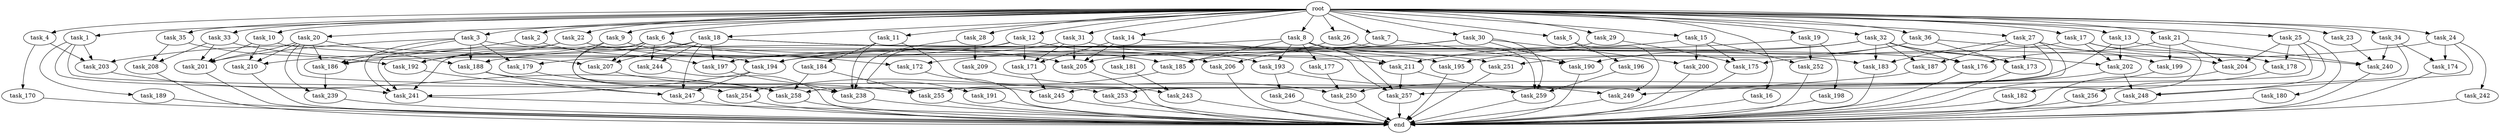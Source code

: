digraph G {
  root [size="0.000000"];
  task_1 [size="102.400000"];
  task_2 [size="102.400000"];
  task_3 [size="102.400000"];
  task_4 [size="102.400000"];
  task_5 [size="102.400000"];
  task_6 [size="102.400000"];
  task_7 [size="102.400000"];
  task_8 [size="102.400000"];
  task_9 [size="102.400000"];
  task_10 [size="102.400000"];
  task_11 [size="102.400000"];
  task_12 [size="102.400000"];
  task_13 [size="102.400000"];
  task_14 [size="102.400000"];
  task_15 [size="102.400000"];
  task_16 [size="102.400000"];
  task_17 [size="102.400000"];
  task_18 [size="102.400000"];
  task_19 [size="102.400000"];
  task_20 [size="102.400000"];
  task_21 [size="102.400000"];
  task_22 [size="102.400000"];
  task_23 [size="102.400000"];
  task_24 [size="102.400000"];
  task_25 [size="102.400000"];
  task_26 [size="102.400000"];
  task_27 [size="102.400000"];
  task_28 [size="102.400000"];
  task_29 [size="102.400000"];
  task_30 [size="102.400000"];
  task_31 [size="102.400000"];
  task_32 [size="102.400000"];
  task_33 [size="102.400000"];
  task_34 [size="102.400000"];
  task_35 [size="102.400000"];
  task_36 [size="102.400000"];
  task_170 [size="85899345920.000000"];
  task_171 [size="86758339379.200012"];
  task_172 [size="63565515980.800003"];
  task_173 [size="164926744166.400024"];
  task_174 [size="83322365542.400009"];
  task_175 [size="146028888064.000000"];
  task_176 [size="138297946931.200012"];
  task_177 [size="7730941132.800000"];
  task_178 [size="99643241267.200012"];
  task_179 [size="100502234726.400009"];
  task_180 [size="13743895347.200001"];
  task_181 [size="13743895347.200001"];
  task_182 [size="85899345920.000000"];
  task_183 [size="117682103910.400009"];
  task_184 [size="30923764531.200001"];
  task_185 [size="124554051584.000000"];
  task_186 [size="146028888064.000000"];
  task_187 [size="109951162777.600006"];
  task_188 [size="121977071206.400009"];
  task_189 [size="13743895347.200001"];
  task_190 [size="118541097369.600006"];
  task_191 [size="69578470195.199997"];
  task_192 [size="127990025420.800003"];
  task_193 [size="11166914969.600000"];
  task_194 [size="79886391705.600006"];
  task_195 [size="76450417868.800003"];
  task_196 [size="54975581388.800003"];
  task_197 [size="79886391705.600006"];
  task_198 [size="30923764531.200001"];
  task_199 [size="68719476736.000000"];
  task_200 [size="42949672960.000000"];
  task_201 [size="212171384422.400024"];
  task_202 [size="144310901145.600006"];
  task_203 [size="121118077747.200012"];
  task_204 [size="82463372083.200012"];
  task_205 [size="114246130073.600006"];
  task_206 [size="111669149696.000000"];
  task_207 [size="105656195481.600006"];
  task_208 [size="73014444032.000000"];
  task_209 [size="69578470195.199997"];
  task_210 [size="146887881523.200012"];
  task_211 [size="80745385164.800003"];
  task_238 [size="163208757248.000000"];
  task_239 [size="73014444032.000000"];
  task_240 [size="34359738368.000000"];
  task_241 [size="159772783411.200012"];
  task_242 [size="69578470195.199997"];
  task_243 [size="85899345920.000000"];
  task_244 [size="63565515980.800003"];
  task_245 [size="194132521779.200012"];
  task_246 [size="30923764531.200001"];
  task_247 [size="59270548684.800003"];
  task_248 [size="169221711462.400024"];
  task_249 [size="127990025420.800003"];
  task_250 [size="138297946931.200012"];
  task_251 [size="76450417868.800003"];
  task_252 [size="52398601011.200005"];
  task_253 [size="58411555225.600006"];
  task_254 [size="17179869184.000000"];
  task_255 [size="100502234726.400009"];
  task_256 [size="30923764531.200001"];
  task_257 [size="42949672960.000000"];
  task_258 [size="211312390963.200012"];
  task_259 [size="102220221644.800003"];
  end [size="0.000000"];

  root -> task_1 [size="1.000000"];
  root -> task_2 [size="1.000000"];
  root -> task_3 [size="1.000000"];
  root -> task_4 [size="1.000000"];
  root -> task_5 [size="1.000000"];
  root -> task_6 [size="1.000000"];
  root -> task_7 [size="1.000000"];
  root -> task_8 [size="1.000000"];
  root -> task_9 [size="1.000000"];
  root -> task_10 [size="1.000000"];
  root -> task_11 [size="1.000000"];
  root -> task_12 [size="1.000000"];
  root -> task_13 [size="1.000000"];
  root -> task_14 [size="1.000000"];
  root -> task_15 [size="1.000000"];
  root -> task_16 [size="1.000000"];
  root -> task_17 [size="1.000000"];
  root -> task_18 [size="1.000000"];
  root -> task_19 [size="1.000000"];
  root -> task_20 [size="1.000000"];
  root -> task_21 [size="1.000000"];
  root -> task_22 [size="1.000000"];
  root -> task_23 [size="1.000000"];
  root -> task_24 [size="1.000000"];
  root -> task_25 [size="1.000000"];
  root -> task_26 [size="1.000000"];
  root -> task_27 [size="1.000000"];
  root -> task_28 [size="1.000000"];
  root -> task_29 [size="1.000000"];
  root -> task_30 [size="1.000000"];
  root -> task_31 [size="1.000000"];
  root -> task_32 [size="1.000000"];
  root -> task_33 [size="1.000000"];
  root -> task_34 [size="1.000000"];
  root -> task_35 [size="1.000000"];
  root -> task_36 [size="1.000000"];
  task_1 -> task_189 [size="134217728.000000"];
  task_1 -> task_203 [size="134217728.000000"];
  task_1 -> task_241 [size="134217728.000000"];
  task_1 -> task_254 [size="134217728.000000"];
  task_2 -> task_186 [size="33554432.000000"];
  task_2 -> task_197 [size="33554432.000000"];
  task_3 -> task_179 [size="301989888.000000"];
  task_3 -> task_185 [size="301989888.000000"];
  task_3 -> task_186 [size="301989888.000000"];
  task_3 -> task_188 [size="301989888.000000"];
  task_3 -> task_201 [size="301989888.000000"];
  task_3 -> task_241 [size="301989888.000000"];
  task_4 -> task_170 [size="838860800.000000"];
  task_4 -> task_203 [size="838860800.000000"];
  task_5 -> task_196 [size="536870912.000000"];
  task_5 -> task_249 [size="536870912.000000"];
  task_6 -> task_172 [size="411041792.000000"];
  task_6 -> task_207 [size="411041792.000000"];
  task_6 -> task_211 [size="411041792.000000"];
  task_6 -> task_241 [size="411041792.000000"];
  task_6 -> task_244 [size="411041792.000000"];
  task_6 -> task_258 [size="411041792.000000"];
  task_7 -> task_186 [size="411041792.000000"];
  task_7 -> task_190 [size="411041792.000000"];
  task_8 -> task_177 [size="75497472.000000"];
  task_8 -> task_183 [size="75497472.000000"];
  task_8 -> task_185 [size="75497472.000000"];
  task_8 -> task_193 [size="75497472.000000"];
  task_8 -> task_210 [size="75497472.000000"];
  task_8 -> task_211 [size="75497472.000000"];
  task_8 -> task_257 [size="75497472.000000"];
  task_9 -> task_192 [size="536870912.000000"];
  task_9 -> task_194 [size="536870912.000000"];
  task_9 -> task_238 [size="536870912.000000"];
  task_10 -> task_176 [size="679477248.000000"];
  task_10 -> task_201 [size="679477248.000000"];
  task_10 -> task_210 [size="679477248.000000"];
  task_11 -> task_184 [size="301989888.000000"];
  task_11 -> task_238 [size="301989888.000000"];
  task_11 -> task_243 [size="301989888.000000"];
  task_12 -> task_171 [size="679477248.000000"];
  task_12 -> task_179 [size="679477248.000000"];
  task_12 -> task_191 [size="679477248.000000"];
  task_12 -> task_206 [size="679477248.000000"];
  task_13 -> task_202 [size="33554432.000000"];
  task_13 -> task_240 [size="33554432.000000"];
  task_13 -> task_255 [size="33554432.000000"];
  task_14 -> task_171 [size="134217728.000000"];
  task_14 -> task_181 [size="134217728.000000"];
  task_14 -> task_205 [size="134217728.000000"];
  task_14 -> task_257 [size="134217728.000000"];
  task_15 -> task_175 [size="209715200.000000"];
  task_15 -> task_194 [size="209715200.000000"];
  task_15 -> task_200 [size="209715200.000000"];
  task_15 -> task_252 [size="209715200.000000"];
  task_16 -> end [size="1.000000"];
  task_17 -> task_178 [size="838860800.000000"];
  task_17 -> task_182 [size="838860800.000000"];
  task_17 -> task_185 [size="838860800.000000"];
  task_17 -> task_202 [size="838860800.000000"];
  task_18 -> task_195 [size="209715200.000000"];
  task_18 -> task_197 [size="209715200.000000"];
  task_18 -> task_203 [size="209715200.000000"];
  task_18 -> task_207 [size="209715200.000000"];
  task_18 -> task_244 [size="209715200.000000"];
  task_18 -> task_247 [size="209715200.000000"];
  task_18 -> task_251 [size="209715200.000000"];
  task_19 -> task_198 [size="301989888.000000"];
  task_19 -> task_211 [size="301989888.000000"];
  task_19 -> task_252 [size="301989888.000000"];
  task_20 -> task_186 [size="679477248.000000"];
  task_20 -> task_188 [size="679477248.000000"];
  task_20 -> task_201 [size="679477248.000000"];
  task_20 -> task_210 [size="679477248.000000"];
  task_20 -> task_239 [size="679477248.000000"];
  task_20 -> task_245 [size="679477248.000000"];
  task_21 -> task_176 [size="134217728.000000"];
  task_21 -> task_199 [size="134217728.000000"];
  task_21 -> task_204 [size="134217728.000000"];
  task_21 -> task_240 [size="134217728.000000"];
  task_22 -> task_192 [size="411041792.000000"];
  task_22 -> task_205 [size="411041792.000000"];
  task_22 -> task_241 [size="411041792.000000"];
  task_23 -> task_240 [size="33554432.000000"];
  task_24 -> task_174 [size="679477248.000000"];
  task_24 -> task_175 [size="679477248.000000"];
  task_24 -> task_242 [size="679477248.000000"];
  task_24 -> task_248 [size="679477248.000000"];
  task_25 -> task_178 [size="134217728.000000"];
  task_25 -> task_180 [size="134217728.000000"];
  task_25 -> task_204 [size="134217728.000000"];
  task_25 -> task_248 [size="134217728.000000"];
  task_25 -> task_258 [size="134217728.000000"];
  task_26 -> task_206 [size="411041792.000000"];
  task_26 -> task_259 [size="411041792.000000"];
  task_27 -> task_173 [size="536870912.000000"];
  task_27 -> task_183 [size="536870912.000000"];
  task_27 -> task_187 [size="536870912.000000"];
  task_27 -> task_199 [size="536870912.000000"];
  task_27 -> task_245 [size="536870912.000000"];
  task_27 -> task_253 [size="536870912.000000"];
  task_28 -> task_209 [size="679477248.000000"];
  task_28 -> task_238 [size="679477248.000000"];
  task_29 -> task_175 [size="536870912.000000"];
  task_29 -> task_197 [size="536870912.000000"];
  task_30 -> task_172 [size="209715200.000000"];
  task_30 -> task_188 [size="209715200.000000"];
  task_30 -> task_190 [size="209715200.000000"];
  task_30 -> task_200 [size="209715200.000000"];
  task_30 -> task_259 [size="209715200.000000"];
  task_31 -> task_171 [size="33554432.000000"];
  task_31 -> task_193 [size="33554432.000000"];
  task_31 -> task_194 [size="33554432.000000"];
  task_31 -> task_205 [size="33554432.000000"];
  task_32 -> task_173 [size="536870912.000000"];
  task_32 -> task_176 [size="536870912.000000"];
  task_32 -> task_183 [size="536870912.000000"];
  task_32 -> task_187 [size="536870912.000000"];
  task_32 -> task_195 [size="536870912.000000"];
  task_32 -> task_202 [size="536870912.000000"];
  task_32 -> task_205 [size="536870912.000000"];
  task_33 -> task_201 [size="411041792.000000"];
  task_33 -> task_207 [size="411041792.000000"];
  task_33 -> task_208 [size="411041792.000000"];
  task_34 -> task_174 [size="134217728.000000"];
  task_34 -> task_240 [size="134217728.000000"];
  task_34 -> task_257 [size="134217728.000000"];
  task_35 -> task_192 [size="301989888.000000"];
  task_35 -> task_208 [size="301989888.000000"];
  task_36 -> task_173 [size="536870912.000000"];
  task_36 -> task_190 [size="536870912.000000"];
  task_36 -> task_204 [size="536870912.000000"];
  task_36 -> task_251 [size="536870912.000000"];
  task_170 -> end [size="1.000000"];
  task_171 -> task_245 [size="679477248.000000"];
  task_172 -> end [size="1.000000"];
  task_173 -> end [size="1.000000"];
  task_174 -> end [size="1.000000"];
  task_175 -> end [size="1.000000"];
  task_176 -> end [size="1.000000"];
  task_177 -> task_250 [size="209715200.000000"];
  task_178 -> task_256 [size="301989888.000000"];
  task_179 -> task_258 [size="301989888.000000"];
  task_180 -> end [size="1.000000"];
  task_181 -> task_243 [size="536870912.000000"];
  task_182 -> end [size="1.000000"];
  task_183 -> end [size="1.000000"];
  task_184 -> task_255 [size="536870912.000000"];
  task_184 -> task_258 [size="536870912.000000"];
  task_185 -> task_254 [size="33554432.000000"];
  task_186 -> task_239 [size="33554432.000000"];
  task_187 -> task_249 [size="411041792.000000"];
  task_188 -> task_247 [size="33554432.000000"];
  task_188 -> task_253 [size="33554432.000000"];
  task_189 -> end [size="1.000000"];
  task_190 -> end [size="1.000000"];
  task_191 -> end [size="1.000000"];
  task_192 -> task_247 [size="33554432.000000"];
  task_193 -> task_246 [size="301989888.000000"];
  task_193 -> task_249 [size="301989888.000000"];
  task_194 -> task_241 [size="301989888.000000"];
  task_194 -> task_247 [size="301989888.000000"];
  task_195 -> end [size="1.000000"];
  task_196 -> task_259 [size="301989888.000000"];
  task_197 -> task_238 [size="75497472.000000"];
  task_198 -> end [size="1.000000"];
  task_199 -> end [size="1.000000"];
  task_200 -> end [size="1.000000"];
  task_201 -> end [size="1.000000"];
  task_202 -> task_248 [size="838860800.000000"];
  task_202 -> task_250 [size="838860800.000000"];
  task_203 -> task_258 [size="679477248.000000"];
  task_204 -> end [size="1.000000"];
  task_205 -> end [size="1.000000"];
  task_206 -> end [size="1.000000"];
  task_207 -> task_255 [size="411041792.000000"];
  task_208 -> end [size="1.000000"];
  task_209 -> task_250 [size="301989888.000000"];
  task_210 -> end [size="1.000000"];
  task_211 -> task_257 [size="75497472.000000"];
  task_211 -> task_259 [size="75497472.000000"];
  task_238 -> end [size="1.000000"];
  task_239 -> end [size="1.000000"];
  task_240 -> end [size="1.000000"];
  task_241 -> end [size="1.000000"];
  task_242 -> end [size="1.000000"];
  task_243 -> end [size="1.000000"];
  task_244 -> end [size="1.000000"];
  task_245 -> end [size="1.000000"];
  task_246 -> end [size="1.000000"];
  task_247 -> end [size="1.000000"];
  task_248 -> end [size="1.000000"];
  task_249 -> end [size="1.000000"];
  task_250 -> end [size="1.000000"];
  task_251 -> end [size="1.000000"];
  task_252 -> end [size="1.000000"];
  task_253 -> end [size="1.000000"];
  task_254 -> end [size="1.000000"];
  task_255 -> end [size="1.000000"];
  task_256 -> end [size="1.000000"];
  task_257 -> end [size="1.000000"];
  task_258 -> end [size="1.000000"];
  task_259 -> end [size="1.000000"];
}
